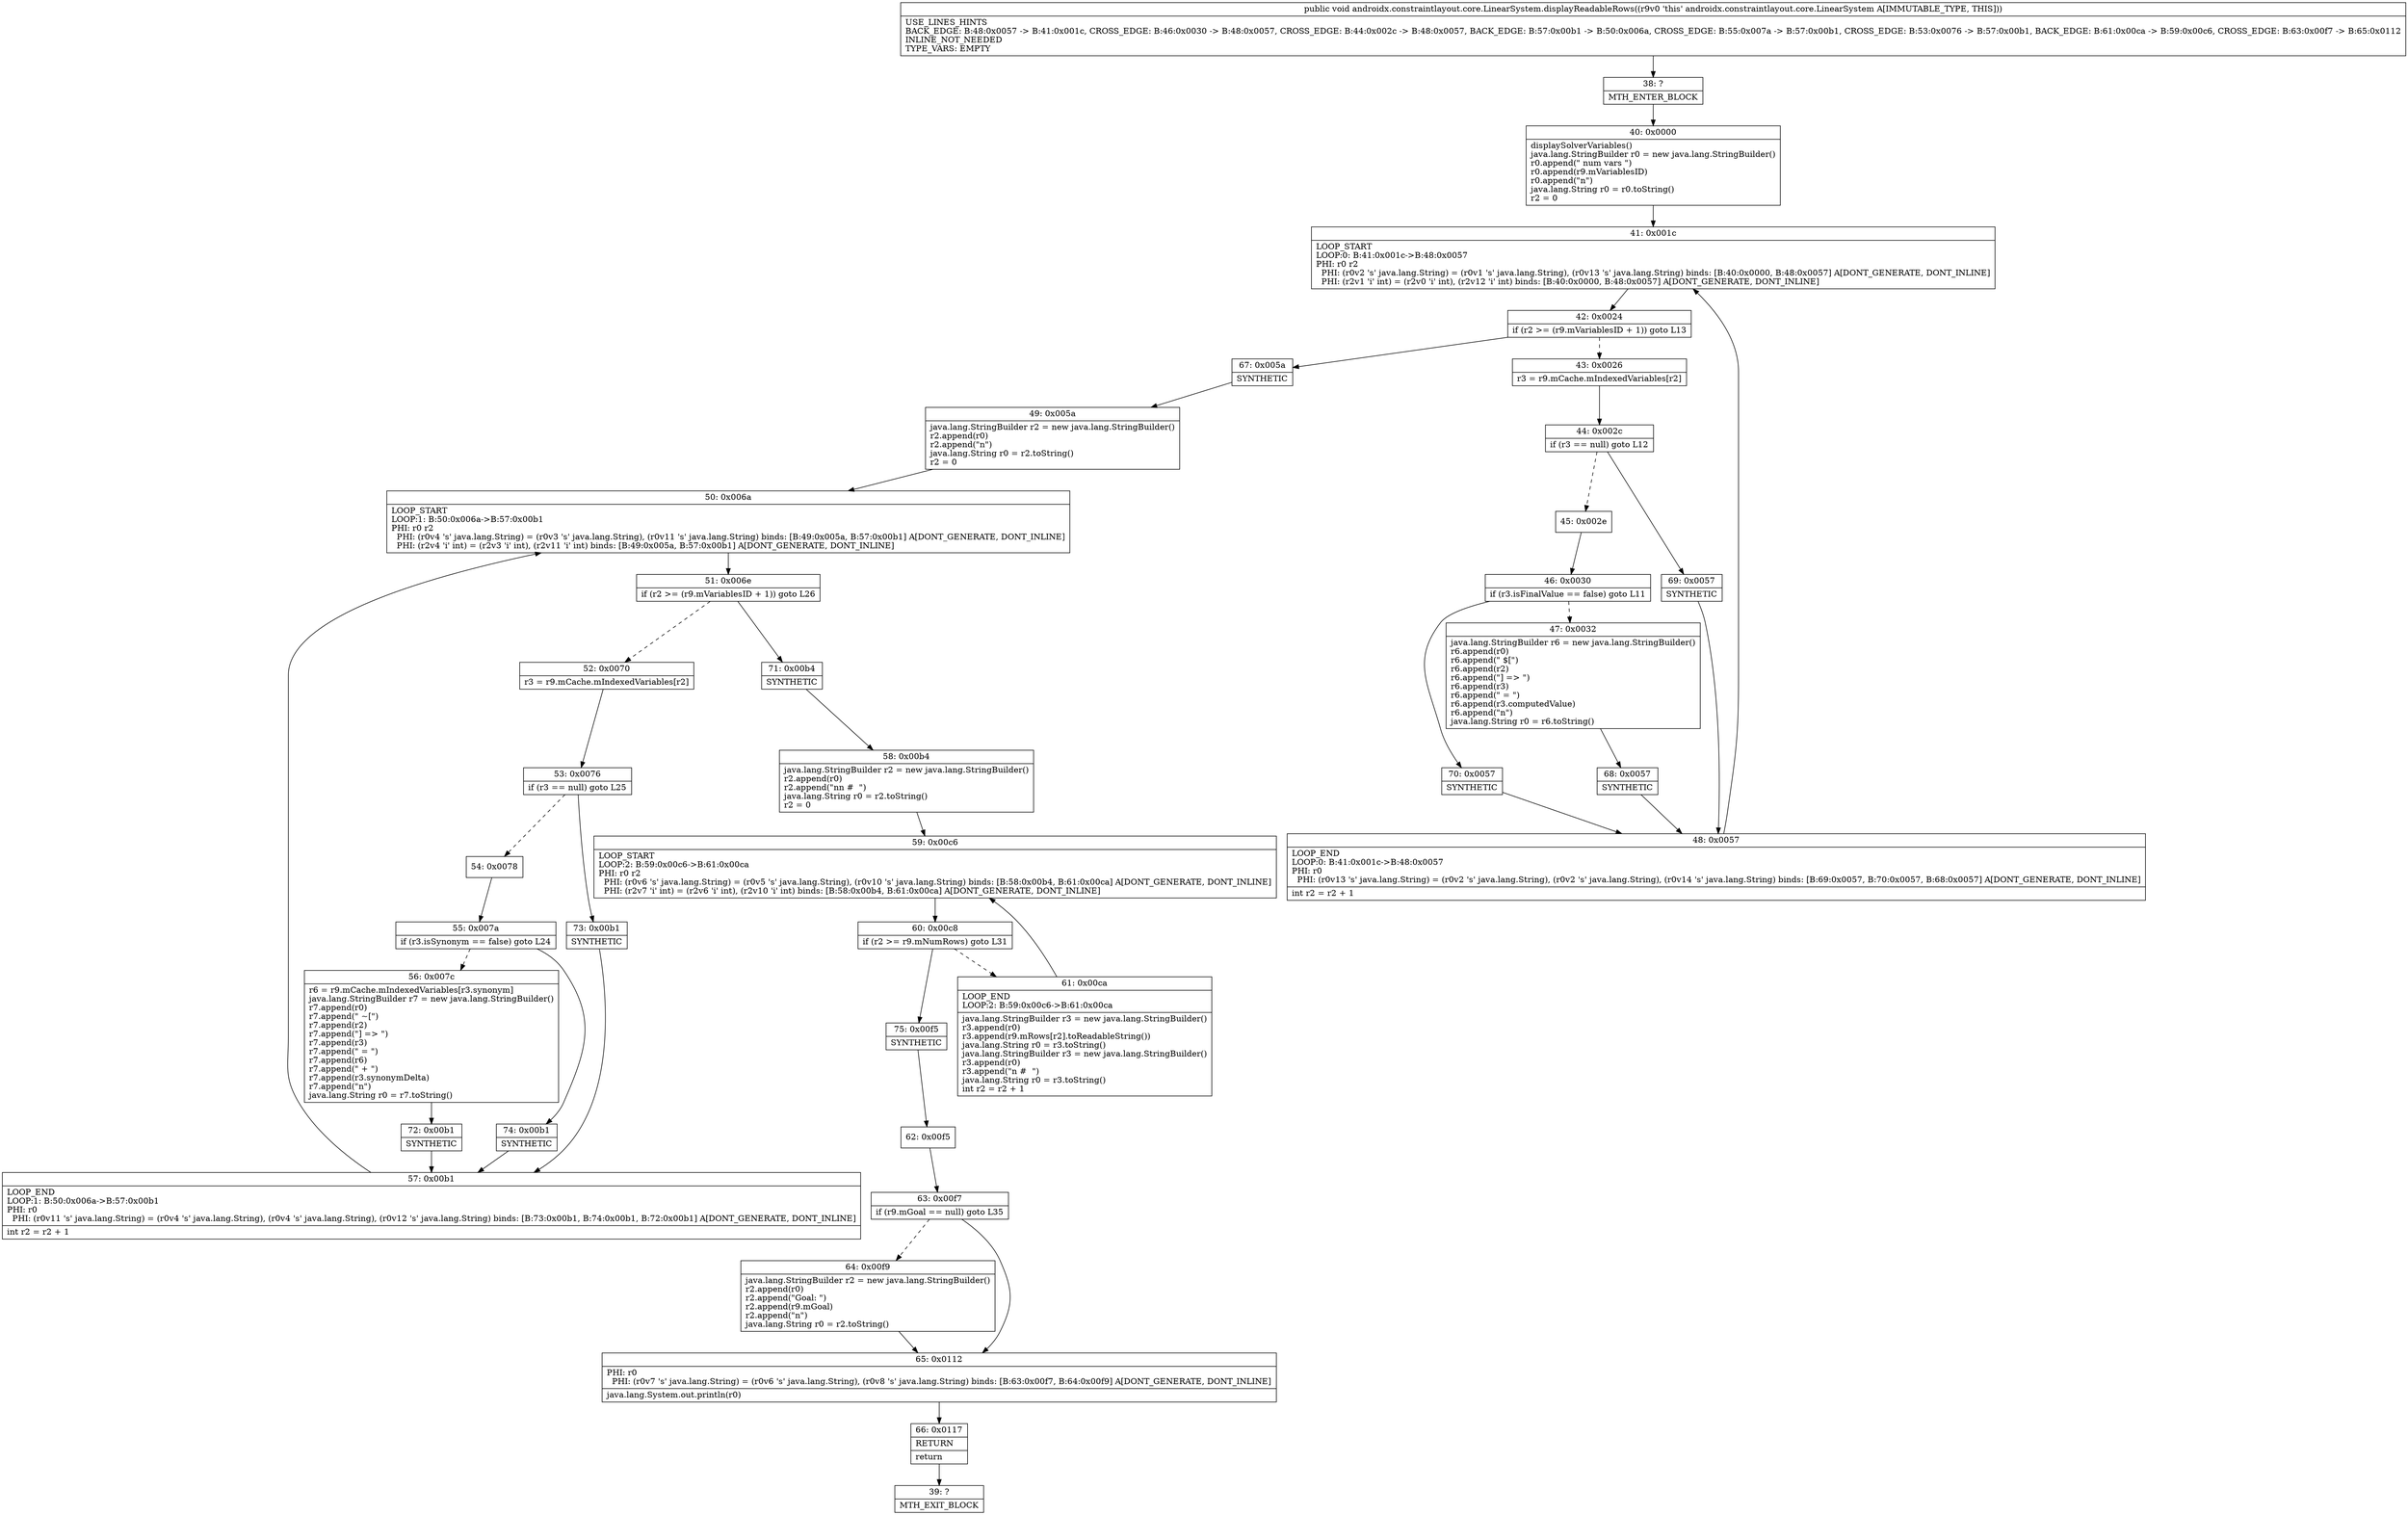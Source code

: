 digraph "CFG forandroidx.constraintlayout.core.LinearSystem.displayReadableRows()V" {
Node_38 [shape=record,label="{38\:\ ?|MTH_ENTER_BLOCK\l}"];
Node_40 [shape=record,label="{40\:\ 0x0000|displaySolverVariables()\ljava.lang.StringBuilder r0 = new java.lang.StringBuilder()\lr0.append(\" num vars \")\lr0.append(r9.mVariablesID)\lr0.append(\"n\")\ljava.lang.String r0 = r0.toString()\lr2 = 0\l}"];
Node_41 [shape=record,label="{41\:\ 0x001c|LOOP_START\lLOOP:0: B:41:0x001c\-\>B:48:0x0057\lPHI: r0 r2 \l  PHI: (r0v2 's' java.lang.String) = (r0v1 's' java.lang.String), (r0v13 's' java.lang.String) binds: [B:40:0x0000, B:48:0x0057] A[DONT_GENERATE, DONT_INLINE]\l  PHI: (r2v1 'i' int) = (r2v0 'i' int), (r2v12 'i' int) binds: [B:40:0x0000, B:48:0x0057] A[DONT_GENERATE, DONT_INLINE]\l}"];
Node_42 [shape=record,label="{42\:\ 0x0024|if (r2 \>= (r9.mVariablesID + 1)) goto L13\l}"];
Node_43 [shape=record,label="{43\:\ 0x0026|r3 = r9.mCache.mIndexedVariables[r2]\l}"];
Node_44 [shape=record,label="{44\:\ 0x002c|if (r3 == null) goto L12\l}"];
Node_45 [shape=record,label="{45\:\ 0x002e}"];
Node_46 [shape=record,label="{46\:\ 0x0030|if (r3.isFinalValue == false) goto L11\l}"];
Node_47 [shape=record,label="{47\:\ 0x0032|java.lang.StringBuilder r6 = new java.lang.StringBuilder()\lr6.append(r0)\lr6.append(\" $[\")\lr6.append(r2)\lr6.append(\"] =\> \")\lr6.append(r3)\lr6.append(\" = \")\lr6.append(r3.computedValue)\lr6.append(\"n\")\ljava.lang.String r0 = r6.toString()\l}"];
Node_68 [shape=record,label="{68\:\ 0x0057|SYNTHETIC\l}"];
Node_48 [shape=record,label="{48\:\ 0x0057|LOOP_END\lLOOP:0: B:41:0x001c\-\>B:48:0x0057\lPHI: r0 \l  PHI: (r0v13 's' java.lang.String) = (r0v2 's' java.lang.String), (r0v2 's' java.lang.String), (r0v14 's' java.lang.String) binds: [B:69:0x0057, B:70:0x0057, B:68:0x0057] A[DONT_GENERATE, DONT_INLINE]\l|int r2 = r2 + 1\l}"];
Node_70 [shape=record,label="{70\:\ 0x0057|SYNTHETIC\l}"];
Node_69 [shape=record,label="{69\:\ 0x0057|SYNTHETIC\l}"];
Node_67 [shape=record,label="{67\:\ 0x005a|SYNTHETIC\l}"];
Node_49 [shape=record,label="{49\:\ 0x005a|java.lang.StringBuilder r2 = new java.lang.StringBuilder()\lr2.append(r0)\lr2.append(\"n\")\ljava.lang.String r0 = r2.toString()\lr2 = 0\l}"];
Node_50 [shape=record,label="{50\:\ 0x006a|LOOP_START\lLOOP:1: B:50:0x006a\-\>B:57:0x00b1\lPHI: r0 r2 \l  PHI: (r0v4 's' java.lang.String) = (r0v3 's' java.lang.String), (r0v11 's' java.lang.String) binds: [B:49:0x005a, B:57:0x00b1] A[DONT_GENERATE, DONT_INLINE]\l  PHI: (r2v4 'i' int) = (r2v3 'i' int), (r2v11 'i' int) binds: [B:49:0x005a, B:57:0x00b1] A[DONT_GENERATE, DONT_INLINE]\l}"];
Node_51 [shape=record,label="{51\:\ 0x006e|if (r2 \>= (r9.mVariablesID + 1)) goto L26\l}"];
Node_52 [shape=record,label="{52\:\ 0x0070|r3 = r9.mCache.mIndexedVariables[r2]\l}"];
Node_53 [shape=record,label="{53\:\ 0x0076|if (r3 == null) goto L25\l}"];
Node_54 [shape=record,label="{54\:\ 0x0078}"];
Node_55 [shape=record,label="{55\:\ 0x007a|if (r3.isSynonym == false) goto L24\l}"];
Node_56 [shape=record,label="{56\:\ 0x007c|r6 = r9.mCache.mIndexedVariables[r3.synonym]\ljava.lang.StringBuilder r7 = new java.lang.StringBuilder()\lr7.append(r0)\lr7.append(\" ~[\")\lr7.append(r2)\lr7.append(\"] =\> \")\lr7.append(r3)\lr7.append(\" = \")\lr7.append(r6)\lr7.append(\" + \")\lr7.append(r3.synonymDelta)\lr7.append(\"n\")\ljava.lang.String r0 = r7.toString()\l}"];
Node_72 [shape=record,label="{72\:\ 0x00b1|SYNTHETIC\l}"];
Node_57 [shape=record,label="{57\:\ 0x00b1|LOOP_END\lLOOP:1: B:50:0x006a\-\>B:57:0x00b1\lPHI: r0 \l  PHI: (r0v11 's' java.lang.String) = (r0v4 's' java.lang.String), (r0v4 's' java.lang.String), (r0v12 's' java.lang.String) binds: [B:73:0x00b1, B:74:0x00b1, B:72:0x00b1] A[DONT_GENERATE, DONT_INLINE]\l|int r2 = r2 + 1\l}"];
Node_74 [shape=record,label="{74\:\ 0x00b1|SYNTHETIC\l}"];
Node_73 [shape=record,label="{73\:\ 0x00b1|SYNTHETIC\l}"];
Node_71 [shape=record,label="{71\:\ 0x00b4|SYNTHETIC\l}"];
Node_58 [shape=record,label="{58\:\ 0x00b4|java.lang.StringBuilder r2 = new java.lang.StringBuilder()\lr2.append(r0)\lr2.append(\"nn #  \")\ljava.lang.String r0 = r2.toString()\lr2 = 0\l}"];
Node_59 [shape=record,label="{59\:\ 0x00c6|LOOP_START\lLOOP:2: B:59:0x00c6\-\>B:61:0x00ca\lPHI: r0 r2 \l  PHI: (r0v6 's' java.lang.String) = (r0v5 's' java.lang.String), (r0v10 's' java.lang.String) binds: [B:58:0x00b4, B:61:0x00ca] A[DONT_GENERATE, DONT_INLINE]\l  PHI: (r2v7 'i' int) = (r2v6 'i' int), (r2v10 'i' int) binds: [B:58:0x00b4, B:61:0x00ca] A[DONT_GENERATE, DONT_INLINE]\l}"];
Node_60 [shape=record,label="{60\:\ 0x00c8|if (r2 \>= r9.mNumRows) goto L31\l}"];
Node_61 [shape=record,label="{61\:\ 0x00ca|LOOP_END\lLOOP:2: B:59:0x00c6\-\>B:61:0x00ca\l|java.lang.StringBuilder r3 = new java.lang.StringBuilder()\lr3.append(r0)\lr3.append(r9.mRows[r2].toReadableString())\ljava.lang.String r0 = r3.toString()\ljava.lang.StringBuilder r3 = new java.lang.StringBuilder()\lr3.append(r0)\lr3.append(\"n #  \")\ljava.lang.String r0 = r3.toString()\lint r2 = r2 + 1\l}"];
Node_75 [shape=record,label="{75\:\ 0x00f5|SYNTHETIC\l}"];
Node_62 [shape=record,label="{62\:\ 0x00f5}"];
Node_63 [shape=record,label="{63\:\ 0x00f7|if (r9.mGoal == null) goto L35\l}"];
Node_64 [shape=record,label="{64\:\ 0x00f9|java.lang.StringBuilder r2 = new java.lang.StringBuilder()\lr2.append(r0)\lr2.append(\"Goal: \")\lr2.append(r9.mGoal)\lr2.append(\"n\")\ljava.lang.String r0 = r2.toString()\l}"];
Node_65 [shape=record,label="{65\:\ 0x0112|PHI: r0 \l  PHI: (r0v7 's' java.lang.String) = (r0v6 's' java.lang.String), (r0v8 's' java.lang.String) binds: [B:63:0x00f7, B:64:0x00f9] A[DONT_GENERATE, DONT_INLINE]\l|java.lang.System.out.println(r0)\l}"];
Node_66 [shape=record,label="{66\:\ 0x0117|RETURN\l|return\l}"];
Node_39 [shape=record,label="{39\:\ ?|MTH_EXIT_BLOCK\l}"];
MethodNode[shape=record,label="{public void androidx.constraintlayout.core.LinearSystem.displayReadableRows((r9v0 'this' androidx.constraintlayout.core.LinearSystem A[IMMUTABLE_TYPE, THIS]))  | USE_LINES_HINTS\lBACK_EDGE: B:48:0x0057 \-\> B:41:0x001c, CROSS_EDGE: B:46:0x0030 \-\> B:48:0x0057, CROSS_EDGE: B:44:0x002c \-\> B:48:0x0057, BACK_EDGE: B:57:0x00b1 \-\> B:50:0x006a, CROSS_EDGE: B:55:0x007a \-\> B:57:0x00b1, CROSS_EDGE: B:53:0x0076 \-\> B:57:0x00b1, BACK_EDGE: B:61:0x00ca \-\> B:59:0x00c6, CROSS_EDGE: B:63:0x00f7 \-\> B:65:0x0112\lINLINE_NOT_NEEDED\lTYPE_VARS: EMPTY\l}"];
MethodNode -> Node_38;Node_38 -> Node_40;
Node_40 -> Node_41;
Node_41 -> Node_42;
Node_42 -> Node_43[style=dashed];
Node_42 -> Node_67;
Node_43 -> Node_44;
Node_44 -> Node_45[style=dashed];
Node_44 -> Node_69;
Node_45 -> Node_46;
Node_46 -> Node_47[style=dashed];
Node_46 -> Node_70;
Node_47 -> Node_68;
Node_68 -> Node_48;
Node_48 -> Node_41;
Node_70 -> Node_48;
Node_69 -> Node_48;
Node_67 -> Node_49;
Node_49 -> Node_50;
Node_50 -> Node_51;
Node_51 -> Node_52[style=dashed];
Node_51 -> Node_71;
Node_52 -> Node_53;
Node_53 -> Node_54[style=dashed];
Node_53 -> Node_73;
Node_54 -> Node_55;
Node_55 -> Node_56[style=dashed];
Node_55 -> Node_74;
Node_56 -> Node_72;
Node_72 -> Node_57;
Node_57 -> Node_50;
Node_74 -> Node_57;
Node_73 -> Node_57;
Node_71 -> Node_58;
Node_58 -> Node_59;
Node_59 -> Node_60;
Node_60 -> Node_61[style=dashed];
Node_60 -> Node_75;
Node_61 -> Node_59;
Node_75 -> Node_62;
Node_62 -> Node_63;
Node_63 -> Node_64[style=dashed];
Node_63 -> Node_65;
Node_64 -> Node_65;
Node_65 -> Node_66;
Node_66 -> Node_39;
}

